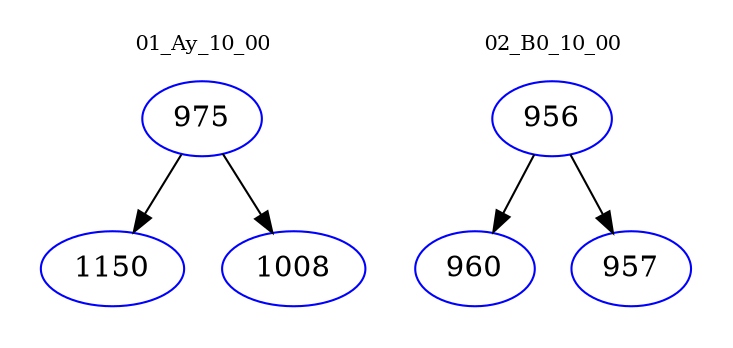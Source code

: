 digraph{
subgraph cluster_0 {
color = white
label = "01_Ay_10_00";
fontsize=10;
T0_975 [label="975", color="blue"]
T0_975 -> T0_1150 [color="black"]
T0_1150 [label="1150", color="blue"]
T0_975 -> T0_1008 [color="black"]
T0_1008 [label="1008", color="blue"]
}
subgraph cluster_1 {
color = white
label = "02_B0_10_00";
fontsize=10;
T1_956 [label="956", color="blue"]
T1_956 -> T1_960 [color="black"]
T1_960 [label="960", color="blue"]
T1_956 -> T1_957 [color="black"]
T1_957 [label="957", color="blue"]
}
}

